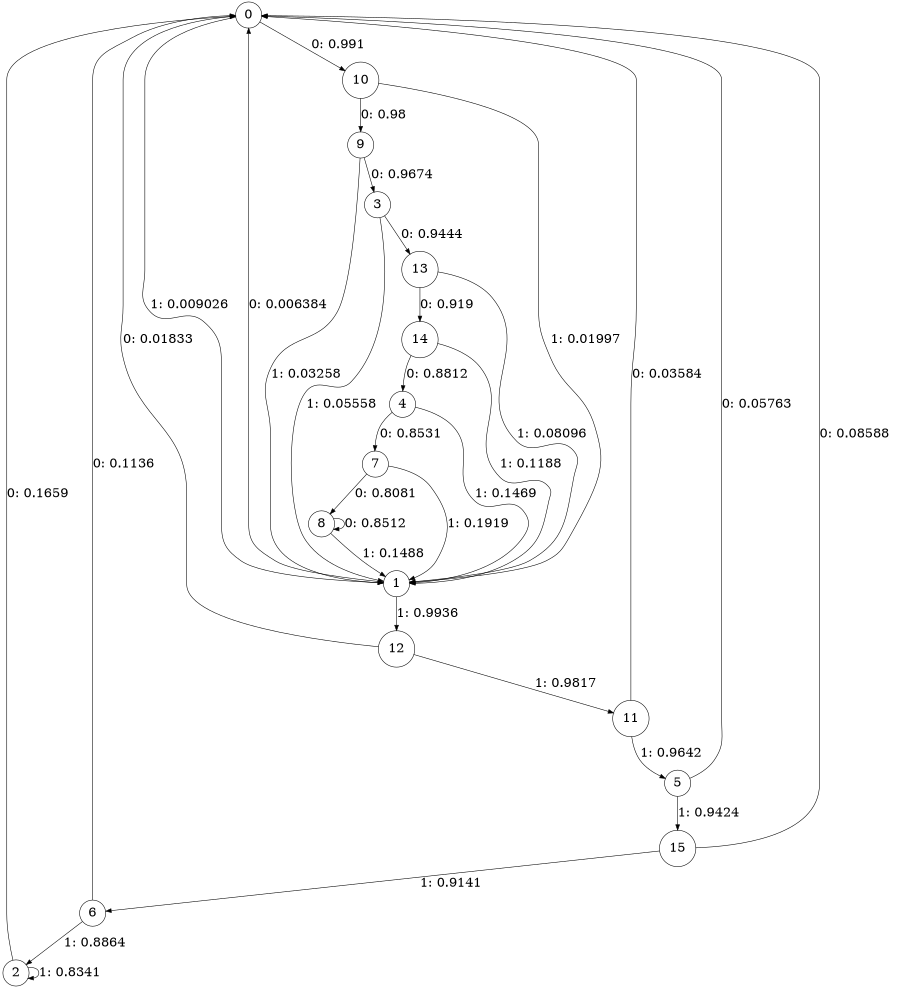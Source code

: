 digraph "ch1_random_source_L9" {
size = "6,8.5";
ratio = "fill";
node [shape = circle];
node [fontsize = 24];
edge [fontsize = 24];
0 -> 10 [label = "0: 0.991    "];
0 -> 1 [label = "1: 0.009026  "];
1 -> 0 [label = "0: 0.006384  "];
1 -> 12 [label = "1: 0.9936   "];
2 -> 0 [label = "0: 0.1659   "];
2 -> 2 [label = "1: 0.8341   "];
3 -> 13 [label = "0: 0.9444   "];
3 -> 1 [label = "1: 0.05558  "];
4 -> 7 [label = "0: 0.8531   "];
4 -> 1 [label = "1: 0.1469   "];
5 -> 0 [label = "0: 0.05763  "];
5 -> 15 [label = "1: 0.9424   "];
6 -> 0 [label = "0: 0.1136   "];
6 -> 2 [label = "1: 0.8864   "];
7 -> 8 [label = "0: 0.8081   "];
7 -> 1 [label = "1: 0.1919   "];
8 -> 8 [label = "0: 0.8512   "];
8 -> 1 [label = "1: 0.1488   "];
9 -> 3 [label = "0: 0.9674   "];
9 -> 1 [label = "1: 0.03258  "];
10 -> 9 [label = "0: 0.98     "];
10 -> 1 [label = "1: 0.01997  "];
11 -> 0 [label = "0: 0.03584  "];
11 -> 5 [label = "1: 0.9642   "];
12 -> 0 [label = "0: 0.01833  "];
12 -> 11 [label = "1: 0.9817   "];
13 -> 14 [label = "0: 0.919    "];
13 -> 1 [label = "1: 0.08096  "];
14 -> 4 [label = "0: 0.8812   "];
14 -> 1 [label = "1: 0.1188   "];
15 -> 0 [label = "0: 0.08588  "];
15 -> 6 [label = "1: 0.9141   "];
}